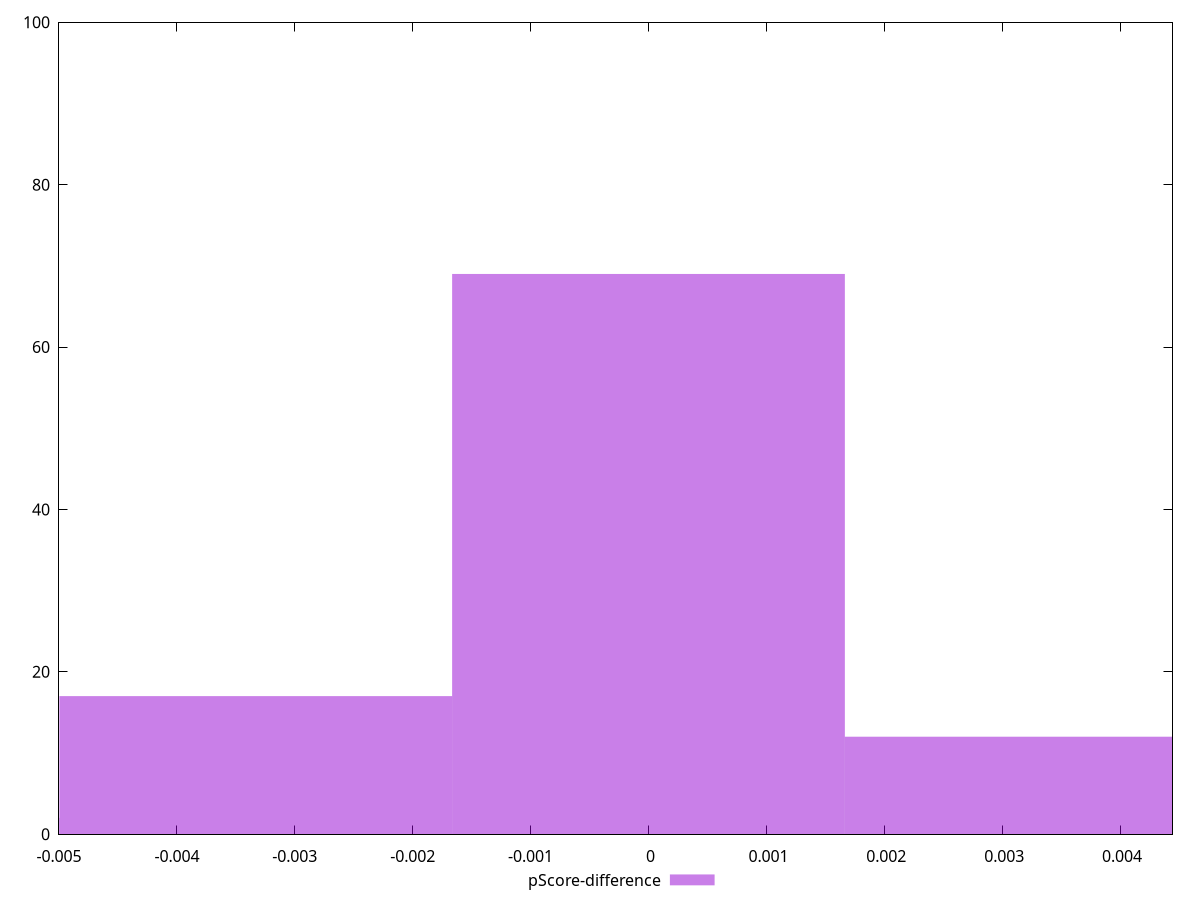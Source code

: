 reset

$pScoreDifference <<EOF
0 69
0.0033311402176981397 12
-0.0033311402176981397 17
-0.006662280435396279 2
EOF

set key outside below
set boxwidth 0.0033311402176981397
set xrange [-0.0050000000000000044:0.004444444444444473]
set yrange [0:100]
set trange [0:100]
set style fill transparent solid 0.5 noborder
set terminal svg size 640, 490 enhanced background rgb 'white'
set output "report_00013_2021-02-09T12-04-24.940Z/uses-http2/samples/pages+cached/pScore-difference/histogram.svg"

plot $pScoreDifference title "pScore-difference" with boxes

reset
